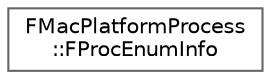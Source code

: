 digraph "Graphical Class Hierarchy"
{
 // INTERACTIVE_SVG=YES
 // LATEX_PDF_SIZE
  bgcolor="transparent";
  edge [fontname=Helvetica,fontsize=10,labelfontname=Helvetica,labelfontsize=10];
  node [fontname=Helvetica,fontsize=10,shape=box,height=0.2,width=0.4];
  rankdir="LR";
  Node0 [id="Node000000",label="FMacPlatformProcess\l::FProcEnumInfo",height=0.2,width=0.4,color="grey40", fillcolor="white", style="filled",URL="$dc/da4/structFMacPlatformProcess_1_1FProcEnumInfo.html",tooltip="Process enumeration info structure."];
}
